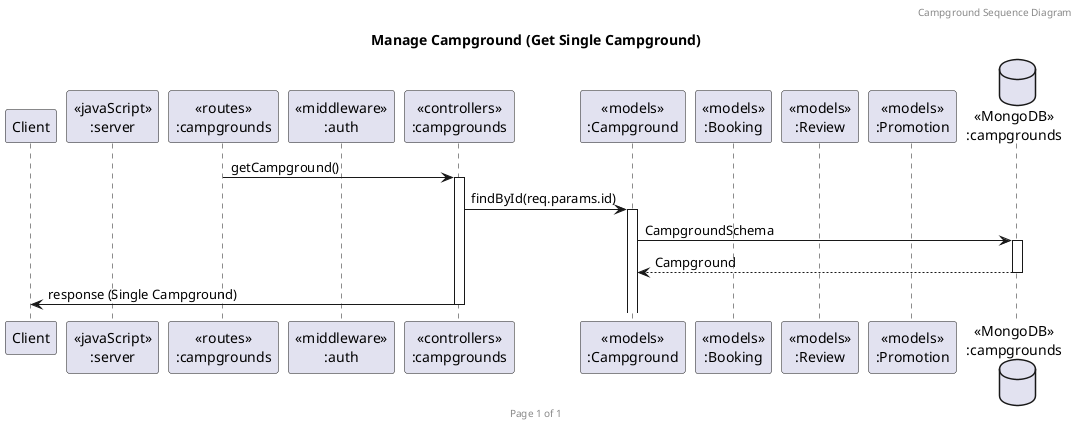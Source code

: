@startuml manage-campground

header Campground Sequence Diagram
footer Page %page% of %lastpage%
title "Manage Campground (Get Single Campground)"

participant "Client" as client
participant "<<javaScript>>\n:server" as server
participant "<<routes>>\n:campgrounds" as routerCampgrounds
participant "<<middleware>>\n:auth" as middlewareAuth
participant "<<controllers>>\n:campgrounds" as controllersCampgrounds
participant "<<models>>\n:Campground" as modelCampground
participant "<<models>>\n:Booking" as modelBooking
participant "<<models>>\n:Review" as modelReview
participant "<<models>>\n:Promotion" as modelPromotion
database "<<MongoDB>>\n:campgrounds" as CampgroundsDatabase

routerCampgrounds -> controllersCampgrounds ++: getCampground()
controllersCampgrounds -> modelCampground ++: findById(req.params.id)
modelCampground -> CampgroundsDatabase ++: CampgroundSchema
CampgroundsDatabase --> modelCampground --: Campground
controllersCampgrounds->client --: response (Single Campground)


@enduml
